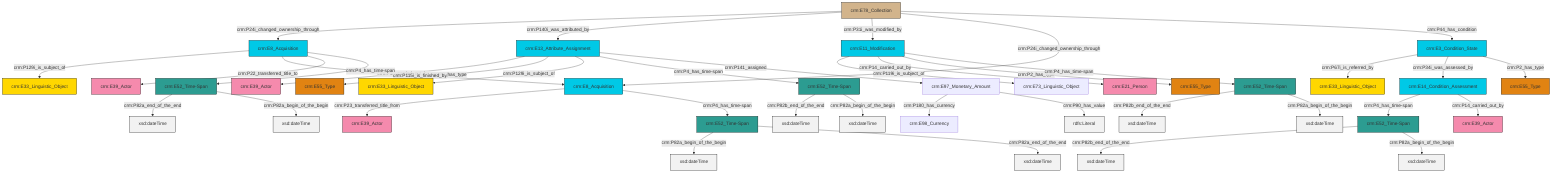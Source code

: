 graph TD
classDef Literal fill:#f2f2f2,stroke:#000000;
classDef CRM_Entity fill:#FFFFFF,stroke:#000000;
classDef Temporal_Entity fill:#00C9E6, stroke:#000000;
classDef Type fill:#E18312, stroke:#000000;
classDef Time-Span fill:#2C9C91, stroke:#000000;
classDef Appellation fill:#FFEB7F, stroke:#000000;
classDef Place fill:#008836, stroke:#000000;
classDef Persistent_Item fill:#B266B2, stroke:#000000;
classDef Conceptual_Object fill:#FFD700, stroke:#000000;
classDef Physical_Thing fill:#D2B48C, stroke:#000000;
classDef Actor fill:#f58aad, stroke:#000000;
classDef PC_Classes fill:#4ce600, stroke:#000000;
classDef Multi fill:#cccccc,stroke:#000000;

0["crm:E97_Monetary_Amount"]:::Default -->|crm:P180_has_currency| 1["crm:E98_Currency"]:::Default
2["crm:E52_Time-Span"]:::Time-Span -->|crm:P82b_end_of_the_end| 3[xsd:dateTime]:::Literal
4["crm:E78_Collection"]:::Physical_Thing -->|crm:P24i_changed_ownership_through| 5["crm:E8_Acquisition"]:::Temporal_Entity
6["crm:E3_Condition_State"]:::Temporal_Entity -->|crm:P67i_is_referred_by| 7["crm:E33_Linguistic_Object"]:::Conceptual_Object
10["crm:E13_Attribute_Assignment"]:::Temporal_Entity -->|crm:P14_carried_out_by| 11["crm:E39_Actor"]:::Actor
10["crm:E13_Attribute_Assignment"]:::Temporal_Entity -->|crm:P2_has_type| 14["crm:E55_Type"]:::Type
10["crm:E13_Attribute_Assignment"]:::Temporal_Entity -->|crm:P129i_is_subject_of| 15["crm:E33_Linguistic_Object"]:::Conceptual_Object
5["crm:E8_Acquisition"]:::Temporal_Entity -->|crm:P129i_is_subject_of| 16["crm:E33_Linguistic_Object"]:::Conceptual_Object
17["crm:E52_Time-Span"]:::Time-Span -->|crm:P82a_begin_of_the_begin| 18[xsd:dateTime]:::Literal
25["crm:E14_Condition_Assessment"]:::Temporal_Entity -->|crm:P4_has_time-span| 2["crm:E52_Time-Span"]:::Time-Span
5["crm:E8_Acquisition"]:::Temporal_Entity -->|crm:P115i_is_finished_by| 8["crm:E8_Acquisition"]:::Temporal_Entity
5["crm:E8_Acquisition"]:::Temporal_Entity -->|crm:P22_transferred_title_to| 12["crm:E39_Actor"]:::Actor
5["crm:E8_Acquisition"]:::Temporal_Entity -->|crm:P4_has_time-span| 28["crm:E52_Time-Span"]:::Time-Span
6["crm:E3_Condition_State"]:::Temporal_Entity -->|crm:P34i_was_assessed_by| 25["crm:E14_Condition_Assessment"]:::Temporal_Entity
2["crm:E52_Time-Span"]:::Time-Span -->|crm:P82a_begin_of_the_begin| 29[xsd:dateTime]:::Literal
30["crm:E11_Modification"]:::Temporal_Entity -->|crm:P119i_is_subject_of| 31["crm:E73_Linguistic_Object"]:::Default
6["crm:E3_Condition_State"]:::Temporal_Entity -->|crm:P2_has_type| 21["crm:E55_Type"]:::Type
10["crm:E13_Attribute_Assignment"]:::Temporal_Entity -->|crm:P4_has_time-span| 33["crm:E52_Time-Span"]:::Time-Span
4["crm:E78_Collection"]:::Physical_Thing -->|crm:P140i_was_attributed_by| 10["crm:E13_Attribute_Assignment"]:::Temporal_Entity
28["crm:E52_Time-Span"]:::Time-Span -->|crm:P82a_end_of_the_end| 38[xsd:dateTime]:::Literal
33["crm:E52_Time-Span"]:::Time-Span -->|crm:P82b_end_of_the_end| 39[xsd:dateTime]:::Literal
0["crm:E97_Monetary_Amount"]:::Default -->|crm:P90_has_value| 40[rdfs:Literal]:::Literal
10["crm:E13_Attribute_Assignment"]:::Temporal_Entity -->|crm:P141_assigned| 0["crm:E97_Monetary_Amount"]:::Default
30["crm:E11_Modification"]:::Temporal_Entity -->|crm:P14_carried_out_by| 19["crm:E21_Person"]:::Actor
30["crm:E11_Modification"]:::Temporal_Entity -->|crm:P2_has_type| 43["crm:E55_Type"]:::Type
44["crm:E52_Time-Span"]:::Time-Span -->|crm:P82b_end_of_the_end| 45[xsd:dateTime]:::Literal
4["crm:E78_Collection"]:::Physical_Thing -->|crm:P31i_was_modified_by| 30["crm:E11_Modification"]:::Temporal_Entity
33["crm:E52_Time-Span"]:::Time-Span -->|crm:P82a_begin_of_the_begin| 48[xsd:dateTime]:::Literal
25["crm:E14_Condition_Assessment"]:::Temporal_Entity -->|crm:P14_carried_out_by| 49["crm:E39_Actor"]:::Actor
4["crm:E78_Collection"]:::Physical_Thing -->|crm:P24i_changed_ownership_through| 8["crm:E8_Acquisition"]:::Temporal_Entity
8["crm:E8_Acquisition"]:::Temporal_Entity -->|crm:P23_transferred_title_from| 34["crm:E39_Actor"]:::Actor
30["crm:E11_Modification"]:::Temporal_Entity -->|crm:P4_has_time-span| 44["crm:E52_Time-Span"]:::Time-Span
44["crm:E52_Time-Span"]:::Time-Span -->|crm:P82a_begin_of_the_begin| 56[xsd:dateTime]:::Literal
4["crm:E78_Collection"]:::Physical_Thing -->|crm:P44_has_condition| 6["crm:E3_Condition_State"]:::Temporal_Entity
8["crm:E8_Acquisition"]:::Temporal_Entity -->|crm:P4_has_time-span| 17["crm:E52_Time-Span"]:::Time-Span
28["crm:E52_Time-Span"]:::Time-Span -->|crm:P82a_begin_of_the_begin| 60[xsd:dateTime]:::Literal
17["crm:E52_Time-Span"]:::Time-Span -->|crm:P82a_end_of_the_end| 61[xsd:dateTime]:::Literal